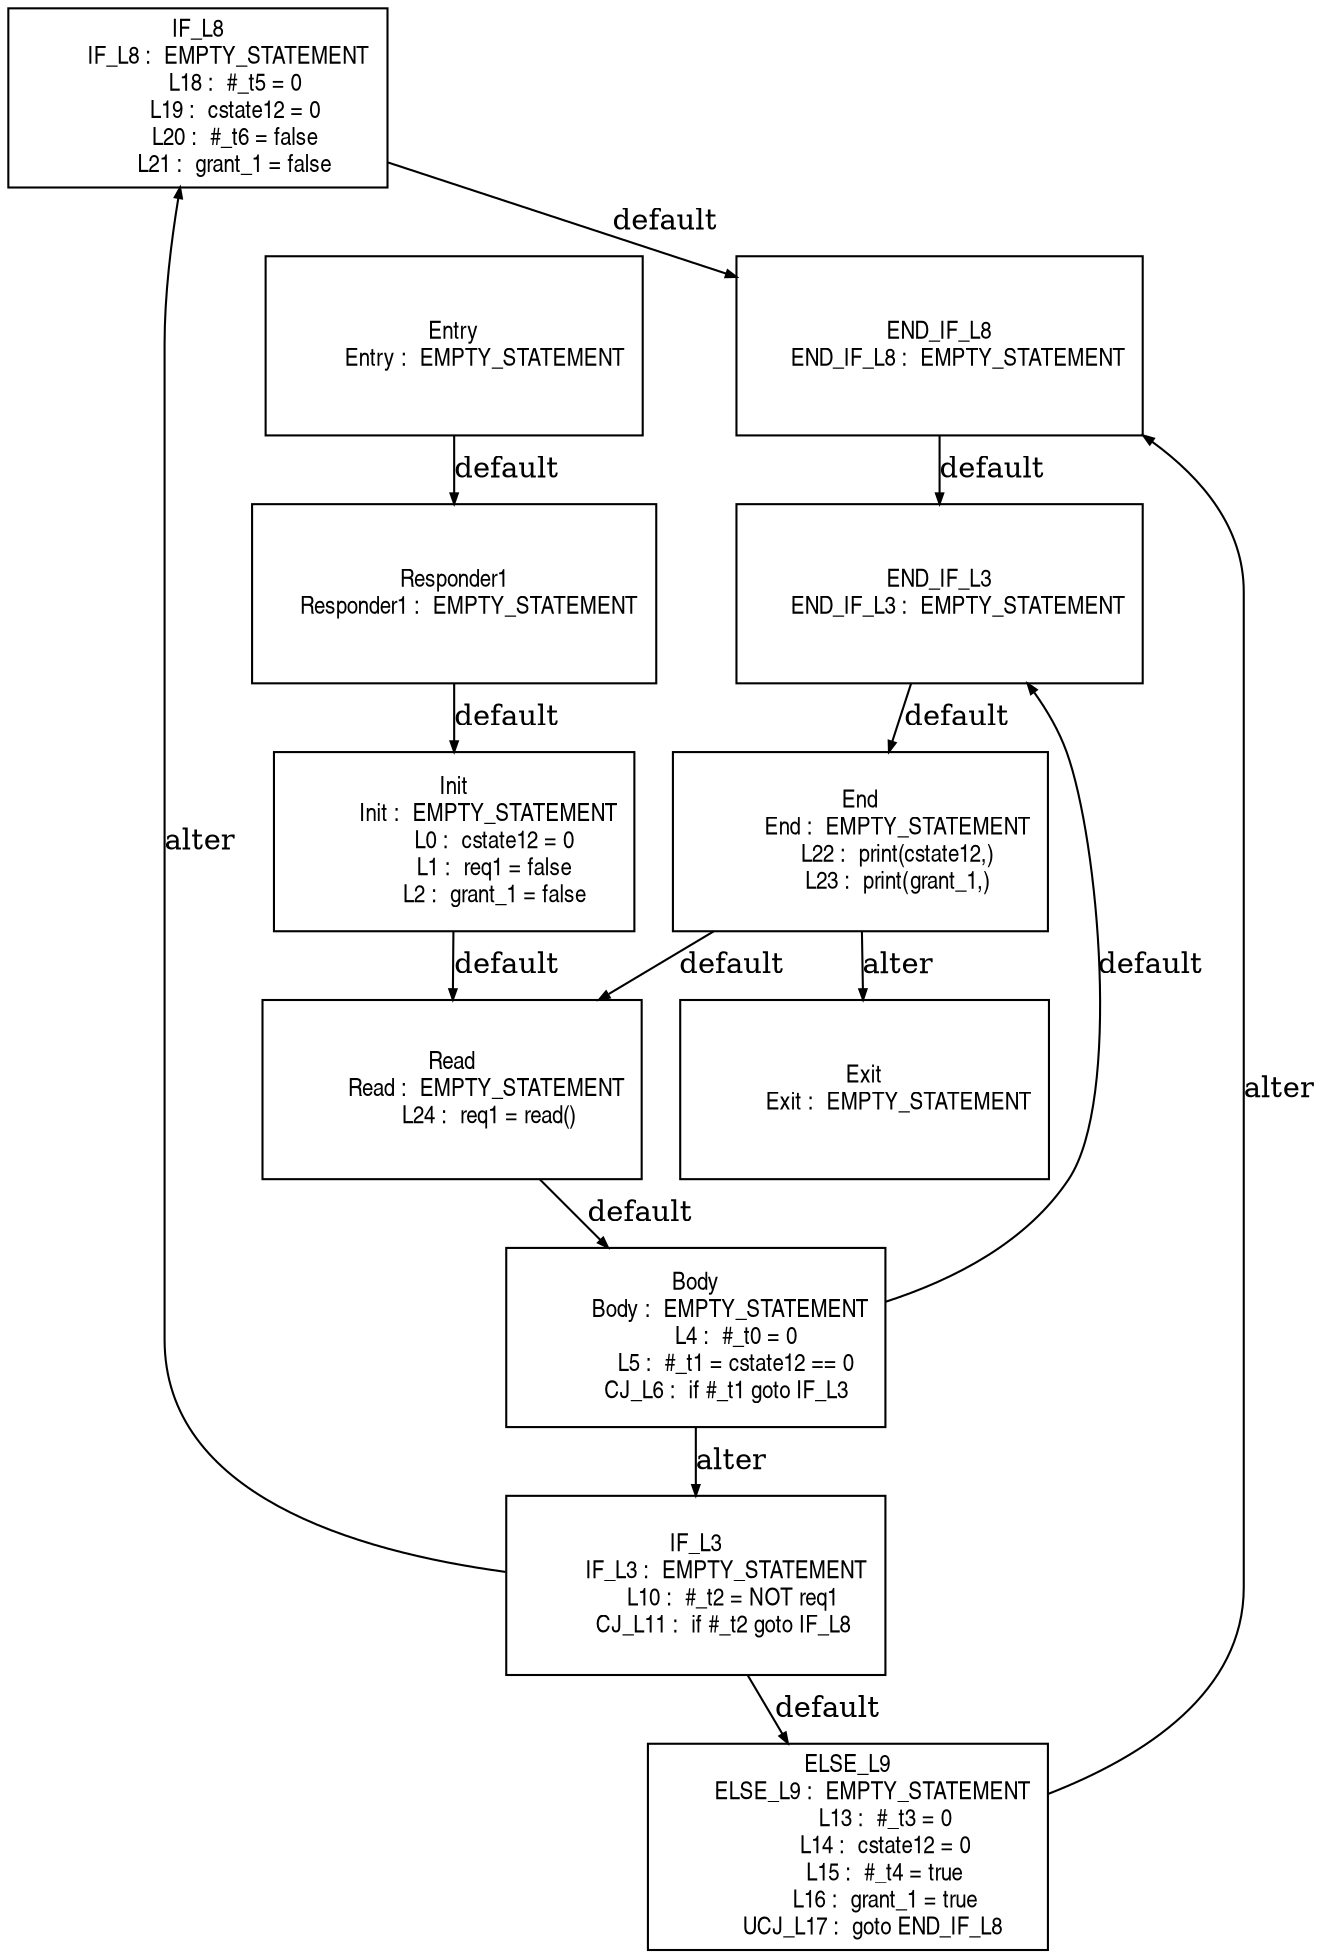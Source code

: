 digraph G {
  ranksep=.25;
  edge [arrowsize=.5]
  node [shape=rectangle, fontname="ArialNarrow",
        fontsize=12,  height=1.2];
  "IF_L8
          IF_L8 :  EMPTY_STATEMENT
            L18 :  #_t5 = 0
            L19 :  cstate12 = 0
            L20 :  #_t6 = false
            L21 :  grant_1 = false
"; "IF_L3
          IF_L3 :  EMPTY_STATEMENT
            L10 :  #_t2 = NOT req1
         CJ_L11 :  if #_t2 goto IF_L8
"; "END_IF_L8
      END_IF_L8 :  EMPTY_STATEMENT
"; "End
            End :  EMPTY_STATEMENT
            L22 :  print(cstate12,)
            L23 :  print(grant_1,)
"; "Init
           Init :  EMPTY_STATEMENT
             L0 :  cstate12 = 0
             L1 :  req1 = false
             L2 :  grant_1 = false
"; "ELSE_L9
        ELSE_L9 :  EMPTY_STATEMENT
            L13 :  #_t3 = 0
            L14 :  cstate12 = 0
            L15 :  #_t4 = true
            L16 :  grant_1 = true
        UCJ_L17 :  goto END_IF_L8
"; "END_IF_L3
      END_IF_L3 :  EMPTY_STATEMENT
"; "Entry
          Entry :  EMPTY_STATEMENT
"; "Responder1
     Responder1 :  EMPTY_STATEMENT
"; "Read
           Read :  EMPTY_STATEMENT
            L24 :  req1 = read()
"; "Exit
           Exit :  EMPTY_STATEMENT
"; "Body
           Body :  EMPTY_STATEMENT
             L4 :  #_t0 = 0
             L5 :  #_t1 = cstate12 == 0
          CJ_L6 :  if #_t1 goto IF_L3
"; 
  "Responder1
     Responder1 :  EMPTY_STATEMENT
" -> "Init
           Init :  EMPTY_STATEMENT
             L0 :  cstate12 = 0
             L1 :  req1 = false
             L2 :  grant_1 = false
"  [label="default"];
  "Init
           Init :  EMPTY_STATEMENT
             L0 :  cstate12 = 0
             L1 :  req1 = false
             L2 :  grant_1 = false
" -> "Read
           Read :  EMPTY_STATEMENT
            L24 :  req1 = read()
"  [label="default"];
  "Body
           Body :  EMPTY_STATEMENT
             L4 :  #_t0 = 0
             L5 :  #_t1 = cstate12 == 0
          CJ_L6 :  if #_t1 goto IF_L3
" -> "END_IF_L3
      END_IF_L3 :  EMPTY_STATEMENT
"  [label="default"];
  "Body
           Body :  EMPTY_STATEMENT
             L4 :  #_t0 = 0
             L5 :  #_t1 = cstate12 == 0
          CJ_L6 :  if #_t1 goto IF_L3
" -> "IF_L3
          IF_L3 :  EMPTY_STATEMENT
            L10 :  #_t2 = NOT req1
         CJ_L11 :  if #_t2 goto IF_L8
"  [label="alter"];
  "IF_L3
          IF_L3 :  EMPTY_STATEMENT
            L10 :  #_t2 = NOT req1
         CJ_L11 :  if #_t2 goto IF_L8
" -> "ELSE_L9
        ELSE_L9 :  EMPTY_STATEMENT
            L13 :  #_t3 = 0
            L14 :  cstate12 = 0
            L15 :  #_t4 = true
            L16 :  grant_1 = true
        UCJ_L17 :  goto END_IF_L8
"  [label="default"];
  "IF_L3
          IF_L3 :  EMPTY_STATEMENT
            L10 :  #_t2 = NOT req1
         CJ_L11 :  if #_t2 goto IF_L8
" -> "IF_L8
          IF_L8 :  EMPTY_STATEMENT
            L18 :  #_t5 = 0
            L19 :  cstate12 = 0
            L20 :  #_t6 = false
            L21 :  grant_1 = false
"  [label="alter"];
  "ELSE_L9
        ELSE_L9 :  EMPTY_STATEMENT
            L13 :  #_t3 = 0
            L14 :  cstate12 = 0
            L15 :  #_t4 = true
            L16 :  grant_1 = true
        UCJ_L17 :  goto END_IF_L8
" -> "END_IF_L8
      END_IF_L8 :  EMPTY_STATEMENT
"  [label="alter"];
  "IF_L8
          IF_L8 :  EMPTY_STATEMENT
            L18 :  #_t5 = 0
            L19 :  cstate12 = 0
            L20 :  #_t6 = false
            L21 :  grant_1 = false
" -> "END_IF_L8
      END_IF_L8 :  EMPTY_STATEMENT
"  [label="default"];
  "END_IF_L8
      END_IF_L8 :  EMPTY_STATEMENT
" -> "END_IF_L3
      END_IF_L3 :  EMPTY_STATEMENT
"  [label="default"];
  "END_IF_L3
      END_IF_L3 :  EMPTY_STATEMENT
" -> "End
            End :  EMPTY_STATEMENT
            L22 :  print(cstate12,)
            L23 :  print(grant_1,)
"  [label="default"];
  "Entry
          Entry :  EMPTY_STATEMENT
" -> "Responder1
     Responder1 :  EMPTY_STATEMENT
"  [label="default"];
  "End
            End :  EMPTY_STATEMENT
            L22 :  print(cstate12,)
            L23 :  print(grant_1,)
" -> "Read
           Read :  EMPTY_STATEMENT
            L24 :  req1 = read()
"  [label="default"];
  "End
            End :  EMPTY_STATEMENT
            L22 :  print(cstate12,)
            L23 :  print(grant_1,)
" -> "Exit
           Exit :  EMPTY_STATEMENT
"  [label="alter"];
  "Read
           Read :  EMPTY_STATEMENT
            L24 :  req1 = read()
" -> "Body
           Body :  EMPTY_STATEMENT
             L4 :  #_t0 = 0
             L5 :  #_t1 = cstate12 == 0
          CJ_L6 :  if #_t1 goto IF_L3
"  [label="default"];
}
